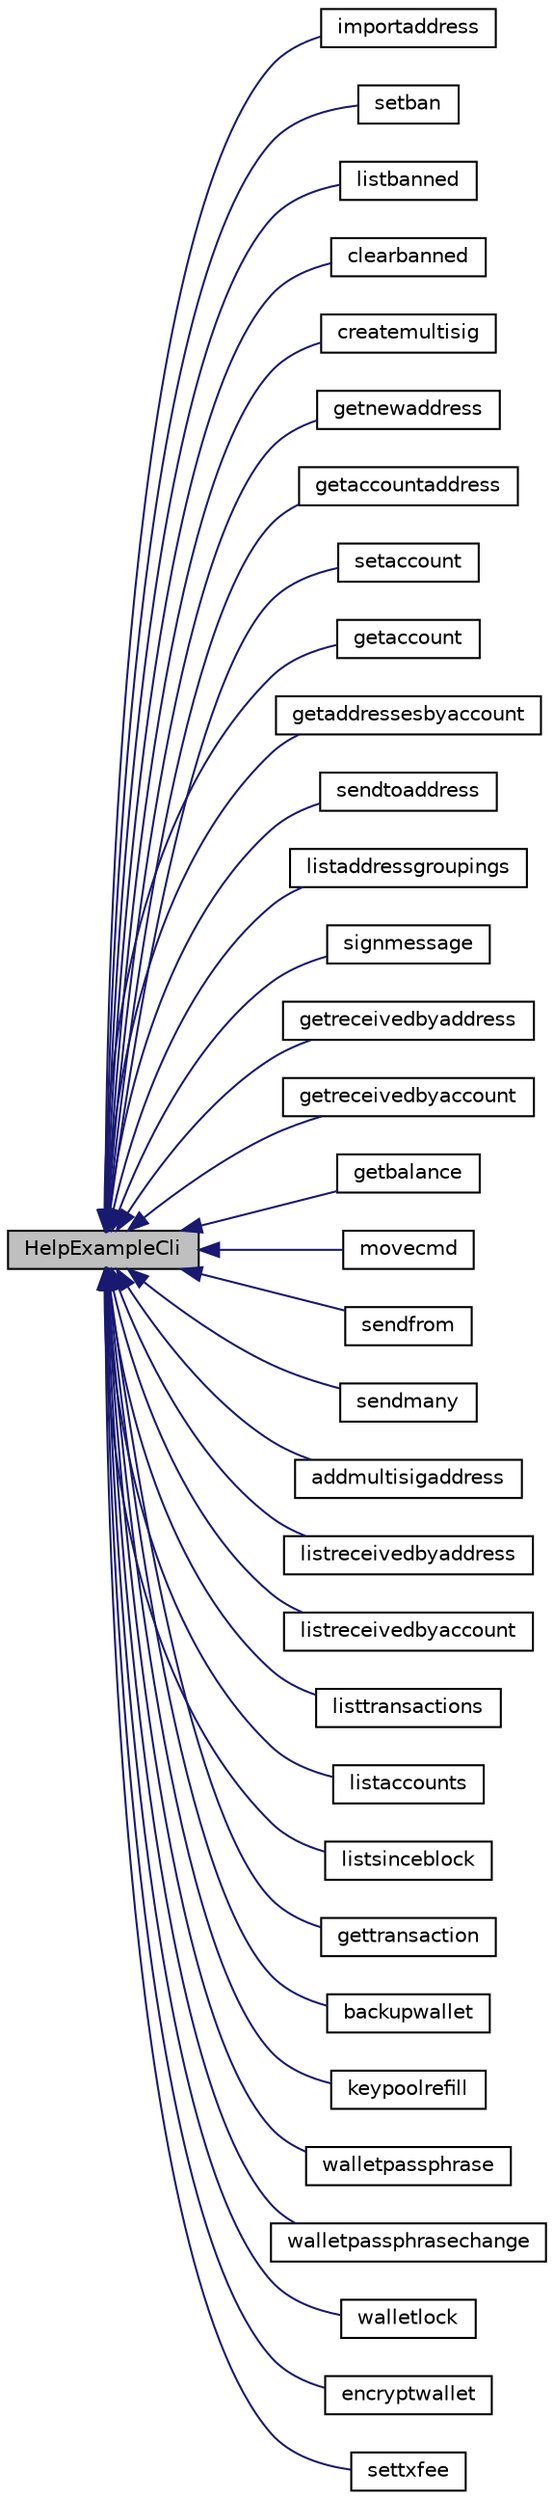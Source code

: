 digraph "HelpExampleCli"
{
  edge [fontname="Helvetica",fontsize="10",labelfontname="Helvetica",labelfontsize="10"];
  node [fontname="Helvetica",fontsize="10",shape=record];
  rankdir="LR";
  Node23 [label="HelpExampleCli",height=0.2,width=0.4,color="black", fillcolor="grey75", style="filled", fontcolor="black"];
  Node23 -> Node24 [dir="back",color="midnightblue",fontsize="10",style="solid",fontname="Helvetica"];
  Node24 [label="importaddress",height=0.2,width=0.4,color="black", fillcolor="white", style="filled",URL="$dc/dbf/rpcdump_8cpp.html#a457bc572859c8265c72a0afd1a6db56c"];
  Node23 -> Node25 [dir="back",color="midnightblue",fontsize="10",style="solid",fontname="Helvetica"];
  Node25 [label="setban",height=0.2,width=0.4,color="black", fillcolor="white", style="filled",URL="$df/dab/rpcnet_8cpp.html#a4691c5765507f04c86e42e8df1e5c047"];
  Node23 -> Node26 [dir="back",color="midnightblue",fontsize="10",style="solid",fontname="Helvetica"];
  Node26 [label="listbanned",height=0.2,width=0.4,color="black", fillcolor="white", style="filled",URL="$df/dab/rpcnet_8cpp.html#a0796beed22bc93604f7f08a50074e618"];
  Node23 -> Node27 [dir="back",color="midnightblue",fontsize="10",style="solid",fontname="Helvetica"];
  Node27 [label="clearbanned",height=0.2,width=0.4,color="black", fillcolor="white", style="filled",URL="$df/dab/rpcnet_8cpp.html#a6bc0a8efe17b841bb486d49037dda28c"];
  Node23 -> Node28 [dir="back",color="midnightblue",fontsize="10",style="solid",fontname="Helvetica"];
  Node28 [label="createmultisig",height=0.2,width=0.4,color="black", fillcolor="white", style="filled",URL="$df/d1d/rpcwallet_8cpp.html#a10f145bcadd06025abb3b065e2fa7a84"];
  Node23 -> Node29 [dir="back",color="midnightblue",fontsize="10",style="solid",fontname="Helvetica"];
  Node29 [label="getnewaddress",height=0.2,width=0.4,color="black", fillcolor="white", style="filled",URL="$df/d1d/rpcwallet_8cpp.html#aead824d845d670fbd8f187ebd4f9a535"];
  Node23 -> Node30 [dir="back",color="midnightblue",fontsize="10",style="solid",fontname="Helvetica"];
  Node30 [label="getaccountaddress",height=0.2,width=0.4,color="black", fillcolor="white", style="filled",URL="$df/d1d/rpcwallet_8cpp.html#a92145bcb3cfb45eb47dca18f1c94c434"];
  Node23 -> Node31 [dir="back",color="midnightblue",fontsize="10",style="solid",fontname="Helvetica"];
  Node31 [label="setaccount",height=0.2,width=0.4,color="black", fillcolor="white", style="filled",URL="$df/d1d/rpcwallet_8cpp.html#a6bf0dc200554f841a4549a2e5087f699"];
  Node23 -> Node32 [dir="back",color="midnightblue",fontsize="10",style="solid",fontname="Helvetica"];
  Node32 [label="getaccount",height=0.2,width=0.4,color="black", fillcolor="white", style="filled",URL="$df/d1d/rpcwallet_8cpp.html#ae8b2f525d311992d732a971b6333c8ea"];
  Node23 -> Node33 [dir="back",color="midnightblue",fontsize="10",style="solid",fontname="Helvetica"];
  Node33 [label="getaddressesbyaccount",height=0.2,width=0.4,color="black", fillcolor="white", style="filled",URL="$df/d1d/rpcwallet_8cpp.html#af7f6462458033e5fcd024bc4fecf2da8"];
  Node23 -> Node34 [dir="back",color="midnightblue",fontsize="10",style="solid",fontname="Helvetica"];
  Node34 [label="sendtoaddress",height=0.2,width=0.4,color="black", fillcolor="white", style="filled",URL="$df/d1d/rpcwallet_8cpp.html#a134064858f9cfa4775a6ae34cac2b133"];
  Node23 -> Node35 [dir="back",color="midnightblue",fontsize="10",style="solid",fontname="Helvetica"];
  Node35 [label="listaddressgroupings",height=0.2,width=0.4,color="black", fillcolor="white", style="filled",URL="$df/d1d/rpcwallet_8cpp.html#a6be618acd7a7b1fb454dacbf24294317"];
  Node23 -> Node36 [dir="back",color="midnightblue",fontsize="10",style="solid",fontname="Helvetica"];
  Node36 [label="signmessage",height=0.2,width=0.4,color="black", fillcolor="white", style="filled",URL="$df/d1d/rpcwallet_8cpp.html#a315b42a2c859c4b50a54c1b05984928c"];
  Node23 -> Node37 [dir="back",color="midnightblue",fontsize="10",style="solid",fontname="Helvetica"];
  Node37 [label="getreceivedbyaddress",height=0.2,width=0.4,color="black", fillcolor="white", style="filled",URL="$df/d1d/rpcwallet_8cpp.html#abbb6475509aa2e69844f0b3a8bcb422a"];
  Node23 -> Node38 [dir="back",color="midnightblue",fontsize="10",style="solid",fontname="Helvetica"];
  Node38 [label="getreceivedbyaccount",height=0.2,width=0.4,color="black", fillcolor="white", style="filled",URL="$df/d1d/rpcwallet_8cpp.html#a07526be5270b0e55b4a0b79c01205f3d"];
  Node23 -> Node39 [dir="back",color="midnightblue",fontsize="10",style="solid",fontname="Helvetica"];
  Node39 [label="getbalance",height=0.2,width=0.4,color="black", fillcolor="white", style="filled",URL="$df/d1d/rpcwallet_8cpp.html#a1fdcef480c78c033eb587bd442ec305f"];
  Node23 -> Node40 [dir="back",color="midnightblue",fontsize="10",style="solid",fontname="Helvetica"];
  Node40 [label="movecmd",height=0.2,width=0.4,color="black", fillcolor="white", style="filled",URL="$df/d1d/rpcwallet_8cpp.html#a7dcb5aa63b46944bc4874719c8e1db15"];
  Node23 -> Node41 [dir="back",color="midnightblue",fontsize="10",style="solid",fontname="Helvetica"];
  Node41 [label="sendfrom",height=0.2,width=0.4,color="black", fillcolor="white", style="filled",URL="$df/d1d/rpcwallet_8cpp.html#a845eaefd9ec7752b1145c183205524d0"];
  Node23 -> Node42 [dir="back",color="midnightblue",fontsize="10",style="solid",fontname="Helvetica"];
  Node42 [label="sendmany",height=0.2,width=0.4,color="black", fillcolor="white", style="filled",URL="$df/d1d/rpcwallet_8cpp.html#adeb5f23f20fb4e589dab23cadf75c92d"];
  Node23 -> Node43 [dir="back",color="midnightblue",fontsize="10",style="solid",fontname="Helvetica"];
  Node43 [label="addmultisigaddress",height=0.2,width=0.4,color="black", fillcolor="white", style="filled",URL="$df/d1d/rpcwallet_8cpp.html#a01e8a83cbd4209f10c71719383d7ca2d"];
  Node23 -> Node44 [dir="back",color="midnightblue",fontsize="10",style="solid",fontname="Helvetica"];
  Node44 [label="listreceivedbyaddress",height=0.2,width=0.4,color="black", fillcolor="white", style="filled",URL="$df/d1d/rpcwallet_8cpp.html#a34b36ceb4a7e36e0dab24cf675c49da5"];
  Node23 -> Node45 [dir="back",color="midnightblue",fontsize="10",style="solid",fontname="Helvetica"];
  Node45 [label="listreceivedbyaccount",height=0.2,width=0.4,color="black", fillcolor="white", style="filled",URL="$df/d1d/rpcwallet_8cpp.html#ab7e240a25a3d2d30ffb65bdfdfa082eb"];
  Node23 -> Node46 [dir="back",color="midnightblue",fontsize="10",style="solid",fontname="Helvetica"];
  Node46 [label="listtransactions",height=0.2,width=0.4,color="black", fillcolor="white", style="filled",URL="$df/d1d/rpcwallet_8cpp.html#a3247ccfc52f810122e28895d423e13fd"];
  Node23 -> Node47 [dir="back",color="midnightblue",fontsize="10",style="solid",fontname="Helvetica"];
  Node47 [label="listaccounts",height=0.2,width=0.4,color="black", fillcolor="white", style="filled",URL="$df/d1d/rpcwallet_8cpp.html#a0cd5dc1112a6c6d5a29a381cd7967fc5"];
  Node23 -> Node48 [dir="back",color="midnightblue",fontsize="10",style="solid",fontname="Helvetica"];
  Node48 [label="listsinceblock",height=0.2,width=0.4,color="black", fillcolor="white", style="filled",URL="$df/d1d/rpcwallet_8cpp.html#a53cf4975a89f414ef3bd180f6b4773cd"];
  Node23 -> Node49 [dir="back",color="midnightblue",fontsize="10",style="solid",fontname="Helvetica"];
  Node49 [label="gettransaction",height=0.2,width=0.4,color="black", fillcolor="white", style="filled",URL="$df/d1d/rpcwallet_8cpp.html#a845c15a1402787fcf2cc021111ea89f5"];
  Node23 -> Node50 [dir="back",color="midnightblue",fontsize="10",style="solid",fontname="Helvetica"];
  Node50 [label="backupwallet",height=0.2,width=0.4,color="black", fillcolor="white", style="filled",URL="$df/d1d/rpcwallet_8cpp.html#a7813bcc93d80c6c4ad0ae846f80cff3e"];
  Node23 -> Node51 [dir="back",color="midnightblue",fontsize="10",style="solid",fontname="Helvetica"];
  Node51 [label="keypoolrefill",height=0.2,width=0.4,color="black", fillcolor="white", style="filled",URL="$df/d1d/rpcwallet_8cpp.html#afe8615fcf2c8e5319166c2fa8c638e08"];
  Node23 -> Node52 [dir="back",color="midnightblue",fontsize="10",style="solid",fontname="Helvetica"];
  Node52 [label="walletpassphrase",height=0.2,width=0.4,color="black", fillcolor="white", style="filled",URL="$df/d1d/rpcwallet_8cpp.html#a733f7c70e7c18783935e6de9643c0086"];
  Node23 -> Node53 [dir="back",color="midnightblue",fontsize="10",style="solid",fontname="Helvetica"];
  Node53 [label="walletpassphrasechange",height=0.2,width=0.4,color="black", fillcolor="white", style="filled",URL="$df/d1d/rpcwallet_8cpp.html#a84ad884957e24688433be32a9ca70933"];
  Node23 -> Node54 [dir="back",color="midnightblue",fontsize="10",style="solid",fontname="Helvetica"];
  Node54 [label="walletlock",height=0.2,width=0.4,color="black", fillcolor="white", style="filled",URL="$df/d1d/rpcwallet_8cpp.html#a387555bfc9c8d51759001ec4e3be3e83"];
  Node23 -> Node55 [dir="back",color="midnightblue",fontsize="10",style="solid",fontname="Helvetica"];
  Node55 [label="encryptwallet",height=0.2,width=0.4,color="black", fillcolor="white", style="filled",URL="$df/d1d/rpcwallet_8cpp.html#a5fb49bac2748015a256c63e9f8ccc539"];
  Node23 -> Node56 [dir="back",color="midnightblue",fontsize="10",style="solid",fontname="Helvetica"];
  Node56 [label="settxfee",height=0.2,width=0.4,color="black", fillcolor="white", style="filled",URL="$df/d1d/rpcwallet_8cpp.html#a68e2fb93e252e5b3a97dd629815a9159"];
}
